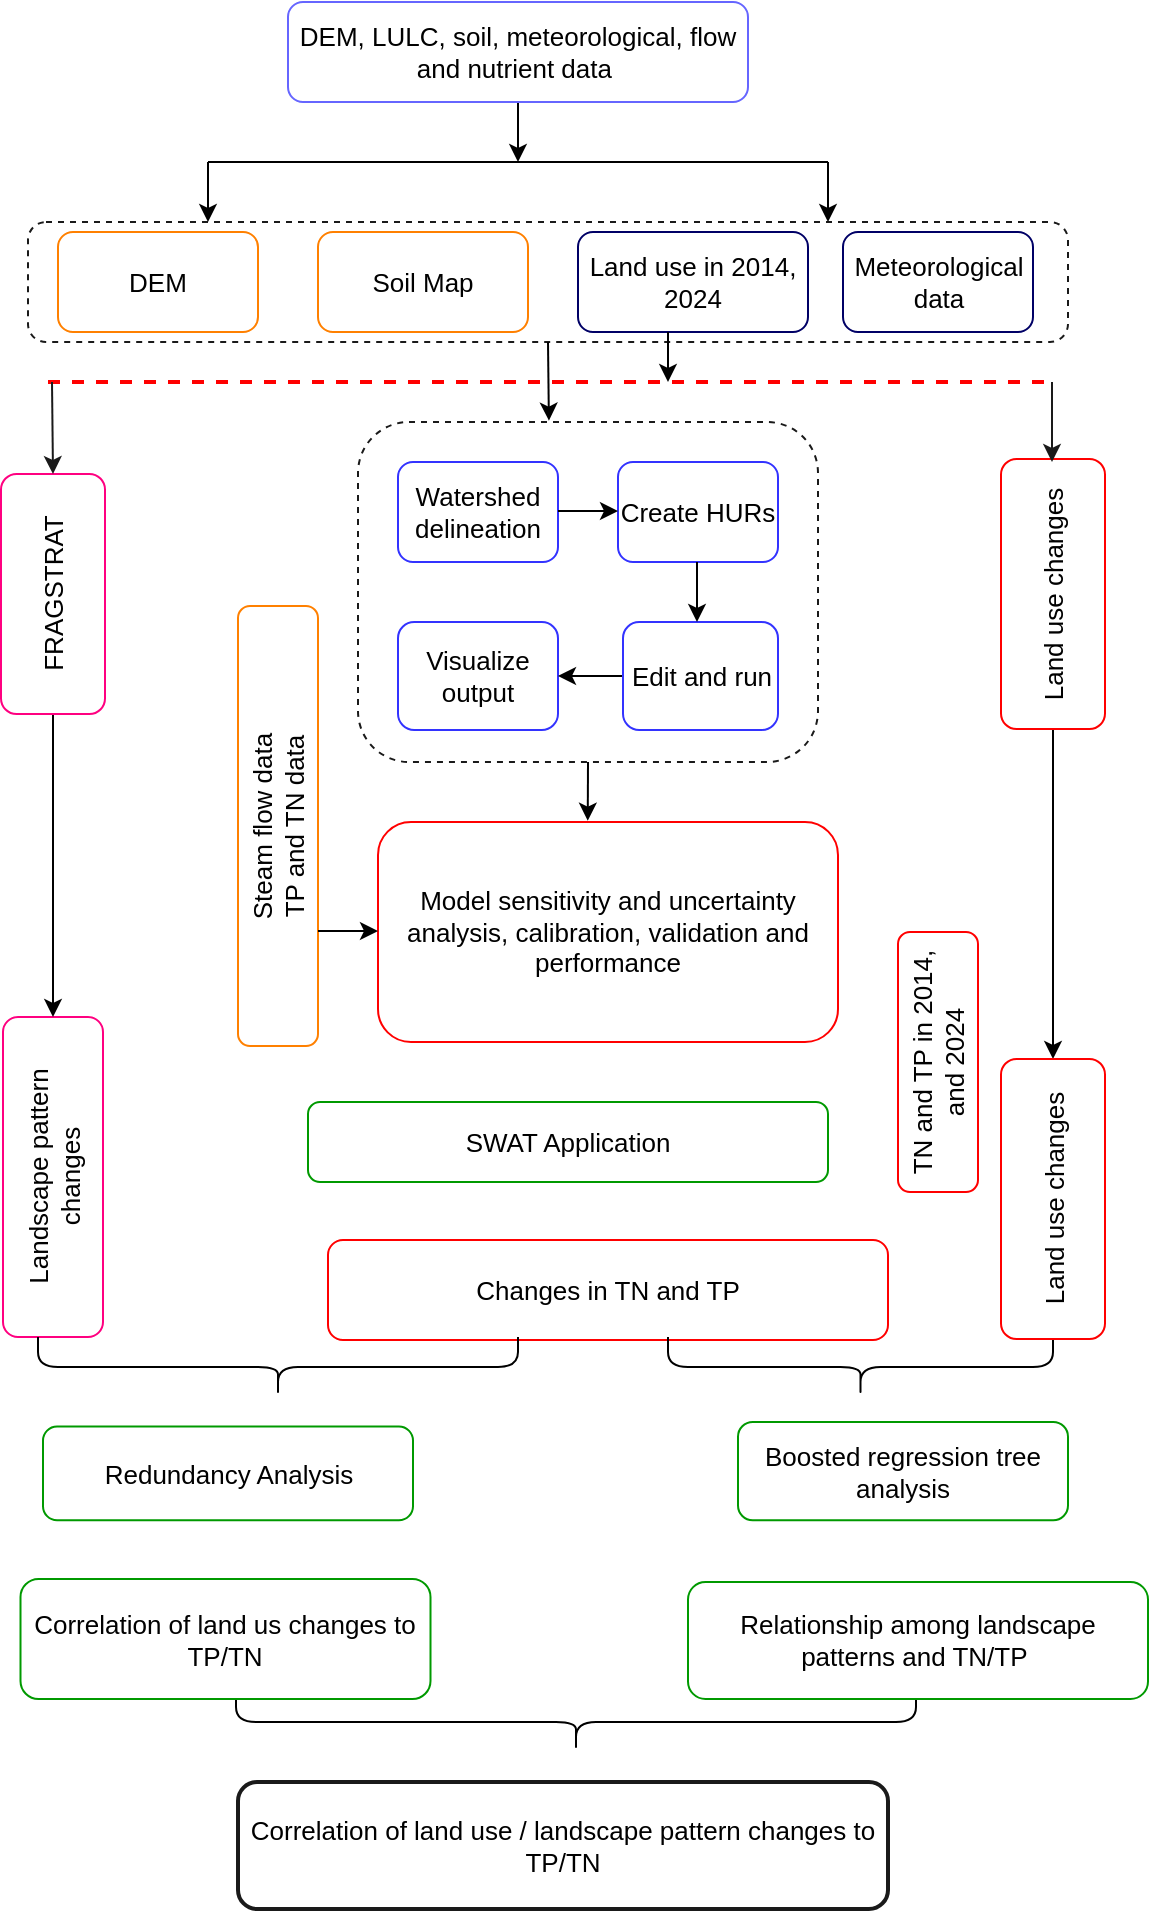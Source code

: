 <mxfile version="24.7.16">
  <diagram name="Page-1" id="q1SrvqOMJQUruvQINd5Y">
    <mxGraphModel dx="1032" dy="501" grid="1" gridSize="10" guides="1" tooltips="1" connect="1" arrows="1" fold="1" page="1" pageScale="1" pageWidth="827" pageHeight="1169" math="0" shadow="0">
      <root>
        <mxCell id="0" />
        <mxCell id="1" parent="0" />
        <mxCell id="NQC0zaJRsaxivw5q0Agu-12" value="" style="rounded=1;whiteSpace=wrap;html=1;strokeColor=#1A1A1A;dashed=1;" vertex="1" parent="1">
          <mxGeometry x="170" y="200" width="520" height="60" as="geometry" />
        </mxCell>
        <mxCell id="NQC0zaJRsaxivw5q0Agu-17" style="edgeStyle=orthogonalEdgeStyle;rounded=0;orthogonalLoop=1;jettySize=auto;html=1;exitX=0.5;exitY=1;exitDx=0;exitDy=0;" edge="1" parent="1" source="NQC0zaJRsaxivw5q0Agu-1">
          <mxGeometry relative="1" as="geometry">
            <mxPoint x="415" y="170" as="targetPoint" />
          </mxGeometry>
        </mxCell>
        <mxCell id="NQC0zaJRsaxivw5q0Agu-1" value="&lt;font style=&quot;font-size: 13px;&quot;&gt;DEM, LULC, soil, meteorological, flow and nutrient data&amp;nbsp;&lt;/font&gt;" style="rounded=1;whiteSpace=wrap;html=1;strokeColor=#6666FF;" vertex="1" parent="1">
          <mxGeometry x="300" y="90" width="230" height="50" as="geometry" />
        </mxCell>
        <mxCell id="NQC0zaJRsaxivw5q0Agu-8" value="&lt;font style=&quot;font-size: 13px;&quot;&gt;DEM&lt;/font&gt;" style="rounded=1;whiteSpace=wrap;html=1;strokeColor=#FF8000;" vertex="1" parent="1">
          <mxGeometry x="185" y="205" width="100" height="50" as="geometry" />
        </mxCell>
        <mxCell id="NQC0zaJRsaxivw5q0Agu-10" value="" style="endArrow=none;html=1;rounded=0;" edge="1" parent="1">
          <mxGeometry width="50" height="50" relative="1" as="geometry">
            <mxPoint x="260" y="170" as="sourcePoint" />
            <mxPoint x="570" y="170" as="targetPoint" />
          </mxGeometry>
        </mxCell>
        <mxCell id="NQC0zaJRsaxivw5q0Agu-11" style="edgeStyle=orthogonalEdgeStyle;rounded=0;orthogonalLoop=1;jettySize=auto;html=1;exitX=0.5;exitY=1;exitDx=0;exitDy=0;" edge="1" parent="1">
          <mxGeometry relative="1" as="geometry">
            <mxPoint x="260" y="200" as="targetPoint" />
            <mxPoint x="260" y="170" as="sourcePoint" />
          </mxGeometry>
        </mxCell>
        <mxCell id="NQC0zaJRsaxivw5q0Agu-13" value="&lt;font style=&quot;font-size: 13px;&quot;&gt;Soil Map&lt;/font&gt;" style="rounded=1;whiteSpace=wrap;html=1;strokeColor=#FF8000;" vertex="1" parent="1">
          <mxGeometry x="315" y="205" width="105" height="50" as="geometry" />
        </mxCell>
        <mxCell id="NQC0zaJRsaxivw5q0Agu-14" value="&lt;font style=&quot;font-size: 13px;&quot;&gt;Land use in 2014, 2024&lt;/font&gt;" style="rounded=1;whiteSpace=wrap;html=1;strokeColor=#000066;" vertex="1" parent="1">
          <mxGeometry x="445" y="205" width="115" height="50" as="geometry" />
        </mxCell>
        <mxCell id="NQC0zaJRsaxivw5q0Agu-15" value="&lt;font style=&quot;font-size: 13px;&quot;&gt;Meteorological data&lt;/font&gt;" style="rounded=1;whiteSpace=wrap;html=1;strokeColor=#000066;" vertex="1" parent="1">
          <mxGeometry x="577.5" y="205" width="95" height="50" as="geometry" />
        </mxCell>
        <mxCell id="NQC0zaJRsaxivw5q0Agu-16" style="edgeStyle=orthogonalEdgeStyle;rounded=0;orthogonalLoop=1;jettySize=auto;html=1;exitX=0.5;exitY=1;exitDx=0;exitDy=0;" edge="1" parent="1">
          <mxGeometry relative="1" as="geometry">
            <mxPoint x="570" y="200" as="targetPoint" />
            <mxPoint x="570" y="170" as="sourcePoint" />
          </mxGeometry>
        </mxCell>
        <mxCell id="NQC0zaJRsaxivw5q0Agu-18" value="" style="rounded=1;whiteSpace=wrap;html=1;strokeColor=#1A1A1A;dashed=1;" vertex="1" parent="1">
          <mxGeometry x="335" y="300" width="230" height="170" as="geometry" />
        </mxCell>
        <mxCell id="NQC0zaJRsaxivw5q0Agu-19" value="&lt;font style=&quot;font-size: 13px;&quot;&gt;Watershed delineation&lt;/font&gt;" style="rounded=1;whiteSpace=wrap;html=1;strokeColor=#3333FF;" vertex="1" parent="1">
          <mxGeometry x="355" y="320" width="80" height="50" as="geometry" />
        </mxCell>
        <mxCell id="NQC0zaJRsaxivw5q0Agu-20" value="&lt;font style=&quot;font-size: 13px;&quot;&gt;Create HURs&lt;/font&gt;" style="rounded=1;whiteSpace=wrap;html=1;strokeColor=#3333FF;" vertex="1" parent="1">
          <mxGeometry x="465" y="320" width="80" height="50" as="geometry" />
        </mxCell>
        <mxCell id="NQC0zaJRsaxivw5q0Agu-21" value="&lt;font style=&quot;font-size: 13px;&quot;&gt;Visualize output&lt;/font&gt;" style="rounded=1;whiteSpace=wrap;html=1;strokeColor=#3333FF;" vertex="1" parent="1">
          <mxGeometry x="355" y="400" width="80" height="54" as="geometry" />
        </mxCell>
        <mxCell id="NQC0zaJRsaxivw5q0Agu-30" style="edgeStyle=orthogonalEdgeStyle;rounded=0;orthogonalLoop=1;jettySize=auto;html=1;exitX=0;exitY=0.5;exitDx=0;exitDy=0;entryX=1;entryY=0.5;entryDx=0;entryDy=0;" edge="1" parent="1" source="NQC0zaJRsaxivw5q0Agu-22" target="NQC0zaJRsaxivw5q0Agu-21">
          <mxGeometry relative="1" as="geometry" />
        </mxCell>
        <mxCell id="NQC0zaJRsaxivw5q0Agu-22" value="&lt;font style=&quot;font-size: 13px;&quot;&gt;Edit and run&lt;/font&gt;" style="rounded=1;whiteSpace=wrap;html=1;strokeColor=#3333FF;" vertex="1" parent="1">
          <mxGeometry x="467.5" y="400" width="77.5" height="54" as="geometry" />
        </mxCell>
        <mxCell id="NQC0zaJRsaxivw5q0Agu-24" style="edgeStyle=orthogonalEdgeStyle;rounded=0;orthogonalLoop=1;jettySize=auto;html=1;exitX=0.5;exitY=1;exitDx=0;exitDy=0;" edge="1" parent="1">
          <mxGeometry relative="1" as="geometry">
            <mxPoint x="465" y="344.5" as="targetPoint" />
            <mxPoint x="435" y="344.5" as="sourcePoint" />
          </mxGeometry>
        </mxCell>
        <mxCell id="NQC0zaJRsaxivw5q0Agu-25" style="edgeStyle=orthogonalEdgeStyle;rounded=0;orthogonalLoop=1;jettySize=auto;html=1;exitX=0.5;exitY=1;exitDx=0;exitDy=0;" edge="1" parent="1">
          <mxGeometry relative="1" as="geometry">
            <mxPoint x="504.5" y="400" as="targetPoint" />
            <mxPoint x="504.5" y="370" as="sourcePoint" />
          </mxGeometry>
        </mxCell>
        <mxCell id="NQC0zaJRsaxivw5q0Agu-31" value="&lt;font style=&quot;font-size: 13px;&quot;&gt;Model sensitivity and uncertainty analysis, calibration, validation and performance&lt;/font&gt;" style="rounded=1;whiteSpace=wrap;html=1;strokeColor=#FF0000;" vertex="1" parent="1">
          <mxGeometry x="345" y="500" width="230" height="110" as="geometry" />
        </mxCell>
        <mxCell id="NQC0zaJRsaxivw5q0Agu-32" value="&lt;font style=&quot;font-size: 13px;&quot;&gt;SWAT Application&lt;/font&gt;" style="rounded=1;whiteSpace=wrap;html=1;strokeColor=#009900;" vertex="1" parent="1">
          <mxGeometry x="310" y="640" width="260" height="40" as="geometry" />
        </mxCell>
        <mxCell id="NQC0zaJRsaxivw5q0Agu-33" value="&lt;font style=&quot;font-size: 13px;&quot;&gt;Changes in TN and TP&lt;/font&gt;" style="rounded=1;whiteSpace=wrap;html=1;strokeColor=#FF0000;" vertex="1" parent="1">
          <mxGeometry x="320" y="709" width="280" height="50" as="geometry" />
        </mxCell>
        <mxCell id="NQC0zaJRsaxivw5q0Agu-89" style="edgeStyle=orthogonalEdgeStyle;rounded=0;orthogonalLoop=1;jettySize=auto;html=1;exitX=0;exitY=0.5;exitDx=0;exitDy=0;entryX=1;entryY=0.5;entryDx=0;entryDy=0;" edge="1" parent="1" source="NQC0zaJRsaxivw5q0Agu-34" target="NQC0zaJRsaxivw5q0Agu-78">
          <mxGeometry relative="1" as="geometry" />
        </mxCell>
        <mxCell id="NQC0zaJRsaxivw5q0Agu-34" value="&lt;font style=&quot;font-size: 13px;&quot;&gt;Land use changes&lt;/font&gt;" style="rounded=1;whiteSpace=wrap;html=1;strokeColor=#FF0000;rotation=-90;" vertex="1" parent="1">
          <mxGeometry x="615" y="360" width="135" height="52" as="geometry" />
        </mxCell>
        <mxCell id="NQC0zaJRsaxivw5q0Agu-35" style="edgeStyle=orthogonalEdgeStyle;rounded=0;orthogonalLoop=1;jettySize=auto;html=1;exitX=0.5;exitY=1;exitDx=0;exitDy=0;entryX=0.456;entryY=-0.006;entryDx=0;entryDy=0;entryPerimeter=0;" edge="1" parent="1" source="NQC0zaJRsaxivw5q0Agu-18" target="NQC0zaJRsaxivw5q0Agu-31">
          <mxGeometry relative="1" as="geometry" />
        </mxCell>
        <mxCell id="NQC0zaJRsaxivw5q0Agu-36" value="&lt;font style=&quot;font-size: 13px;&quot;&gt;Steam flow data&lt;/font&gt;&lt;div&gt;&lt;span style=&quot;font-size: 13px;&quot;&gt;TP and TN data&lt;/span&gt;&lt;/div&gt;" style="rounded=1;whiteSpace=wrap;html=1;strokeColor=#FF8000;rotation=-90;" vertex="1" parent="1">
          <mxGeometry x="185" y="482" width="220" height="40" as="geometry" />
        </mxCell>
        <mxCell id="NQC0zaJRsaxivw5q0Agu-42" value="&lt;font style=&quot;font-size: 13px;&quot;&gt;Landscape pattern changes&lt;/font&gt;" style="rounded=1;whiteSpace=wrap;html=1;strokeColor=#FF0080;rotation=-90;" vertex="1" parent="1">
          <mxGeometry x="102.5" y="652.5" width="160" height="50" as="geometry" />
        </mxCell>
        <mxCell id="NQC0zaJRsaxivw5q0Agu-90" style="edgeStyle=orthogonalEdgeStyle;rounded=0;orthogonalLoop=1;jettySize=auto;html=1;exitX=0;exitY=0.5;exitDx=0;exitDy=0;entryX=1;entryY=0.5;entryDx=0;entryDy=0;" edge="1" parent="1" source="NQC0zaJRsaxivw5q0Agu-43" target="NQC0zaJRsaxivw5q0Agu-42">
          <mxGeometry relative="1" as="geometry" />
        </mxCell>
        <mxCell id="NQC0zaJRsaxivw5q0Agu-43" value="&lt;font style=&quot;font-size: 13px;&quot;&gt;FRAGSTRAT&lt;/font&gt;" style="rounded=1;whiteSpace=wrap;html=1;strokeColor=#FF0080;rotation=-90;" vertex="1" parent="1">
          <mxGeometry x="122.5" y="360" width="120" height="52" as="geometry" />
        </mxCell>
        <mxCell id="NQC0zaJRsaxivw5q0Agu-51" value="" style="endArrow=classic;html=1;rounded=0;" edge="1" parent="1">
          <mxGeometry width="50" height="50" relative="1" as="geometry">
            <mxPoint x="315" y="554.5" as="sourcePoint" />
            <mxPoint x="345" y="554.5" as="targetPoint" />
          </mxGeometry>
        </mxCell>
        <mxCell id="NQC0zaJRsaxivw5q0Agu-57" value="" style="shape=curlyBracket;whiteSpace=wrap;html=1;rounded=1;flipH=1;labelPosition=right;verticalLabelPosition=middle;align=left;verticalAlign=middle;size=0.5;rotation=90;" vertex="1" parent="1">
          <mxGeometry x="429" y="780" width="30" height="340" as="geometry" />
        </mxCell>
        <mxCell id="NQC0zaJRsaxivw5q0Agu-61" value="&lt;font style=&quot;font-size: 13px;&quot;&gt;TN and TP in 2014, and 2024&lt;/font&gt;" style="rounded=1;whiteSpace=wrap;html=1;strokeColor=#FF0000;rotation=-90;" vertex="1" parent="1">
          <mxGeometry x="560" y="600" width="130" height="40" as="geometry" />
        </mxCell>
        <mxCell id="NQC0zaJRsaxivw5q0Agu-64" value="&lt;font style=&quot;font-size: 13px;&quot;&gt;Redundancy Analysis&lt;/font&gt;" style="rounded=1;whiteSpace=wrap;html=1;strokeColor=#009900;" vertex="1" parent="1">
          <mxGeometry x="177.5" y="802.24" width="185" height="46.88" as="geometry" />
        </mxCell>
        <mxCell id="NQC0zaJRsaxivw5q0Agu-65" value="&lt;font style=&quot;font-size: 13px;&quot;&gt;Boosted regression tree analysis&lt;/font&gt;" style="rounded=1;whiteSpace=wrap;html=1;strokeColor=#009900;" vertex="1" parent="1">
          <mxGeometry x="525" y="800.0" width="165" height="49.12" as="geometry" />
        </mxCell>
        <mxCell id="NQC0zaJRsaxivw5q0Agu-66" value="&lt;font style=&quot;font-size: 13px;&quot;&gt;Correlation of land us changes to TP/TN&lt;/font&gt;" style="rounded=1;whiteSpace=wrap;html=1;strokeColor=#009900;" vertex="1" parent="1">
          <mxGeometry x="166.25" y="878.5" width="205" height="60" as="geometry" />
        </mxCell>
        <mxCell id="NQC0zaJRsaxivw5q0Agu-67" value="&lt;font style=&quot;font-size: 13px;&quot;&gt;Relationship among landscape patterns and TN/TP&amp;nbsp;&lt;/font&gt;" style="rounded=1;whiteSpace=wrap;html=1;strokeColor=#009900;" vertex="1" parent="1">
          <mxGeometry x="500" y="880" width="230" height="58.5" as="geometry" />
        </mxCell>
        <mxCell id="NQC0zaJRsaxivw5q0Agu-71" value="&lt;font style=&quot;font-size: 13px;&quot;&gt;Correlation of land use / landscape pattern changes to TP/TN&lt;/font&gt;" style="rounded=1;whiteSpace=wrap;html=1;strokeColor=#1A1A1A;strokeWidth=2;" vertex="1" parent="1">
          <mxGeometry x="275" y="980" width="325" height="63.5" as="geometry" />
        </mxCell>
        <mxCell id="NQC0zaJRsaxivw5q0Agu-72" value="" style="shape=curlyBracket;whiteSpace=wrap;html=1;rounded=1;flipH=1;labelPosition=right;verticalLabelPosition=middle;align=left;verticalAlign=middle;size=0.5;rotation=90;" vertex="1" parent="1">
          <mxGeometry x="571.25" y="676.25" width="30" height="192.5" as="geometry" />
        </mxCell>
        <mxCell id="NQC0zaJRsaxivw5q0Agu-78" value="&lt;font style=&quot;font-size: 13px;&quot;&gt;Land use changes&lt;/font&gt;" style="rounded=1;whiteSpace=wrap;html=1;strokeColor=#FF0000;rotation=-90;" vertex="1" parent="1">
          <mxGeometry x="612.5" y="662.5" width="140" height="52" as="geometry" />
        </mxCell>
        <mxCell id="NQC0zaJRsaxivw5q0Agu-79" value="" style="shape=curlyBracket;whiteSpace=wrap;html=1;rounded=1;flipH=1;labelPosition=right;verticalLabelPosition=middle;align=left;verticalAlign=middle;size=0.5;rotation=90;" vertex="1" parent="1">
          <mxGeometry x="280" y="652.5" width="30" height="240" as="geometry" />
        </mxCell>
        <mxCell id="NQC0zaJRsaxivw5q0Agu-80" style="edgeStyle=orthogonalEdgeStyle;rounded=0;orthogonalLoop=1;jettySize=auto;html=1;exitX=0.5;exitY=1;exitDx=0;exitDy=0;entryX=0.415;entryY=-0.004;entryDx=0;entryDy=0;entryPerimeter=0;" edge="1" parent="1" source="NQC0zaJRsaxivw5q0Agu-12" target="NQC0zaJRsaxivw5q0Agu-18">
          <mxGeometry relative="1" as="geometry" />
        </mxCell>
        <mxCell id="NQC0zaJRsaxivw5q0Agu-83" value="" style="endArrow=classic;html=1;rounded=0;strokeColor=#1A1A1A;" edge="1" parent="1">
          <mxGeometry width="50" height="50" relative="1" as="geometry">
            <mxPoint x="682" y="280" as="sourcePoint" />
            <mxPoint x="682" y="320" as="targetPoint" />
          </mxGeometry>
        </mxCell>
        <mxCell id="NQC0zaJRsaxivw5q0Agu-85" value="" style="endArrow=classic;html=1;rounded=0;" edge="1" parent="1">
          <mxGeometry width="50" height="50" relative="1" as="geometry">
            <mxPoint x="490" y="255" as="sourcePoint" />
            <mxPoint x="490" y="280" as="targetPoint" />
          </mxGeometry>
        </mxCell>
        <mxCell id="NQC0zaJRsaxivw5q0Agu-87" value="" style="endArrow=none;html=1;rounded=0;dashed=1;strokeWidth=2;strokeColor=#FF0000;" edge="1" parent="1">
          <mxGeometry width="50" height="50" relative="1" as="geometry">
            <mxPoint x="180" y="280" as="sourcePoint" />
            <mxPoint x="680" y="280" as="targetPoint" />
          </mxGeometry>
        </mxCell>
        <mxCell id="NQC0zaJRsaxivw5q0Agu-88" value="" style="endArrow=classic;html=1;rounded=0;entryX=1;entryY=0.5;entryDx=0;entryDy=0;strokeColor=#1A1A1A;" edge="1" parent="1" target="NQC0zaJRsaxivw5q0Agu-43">
          <mxGeometry width="50" height="50" relative="1" as="geometry">
            <mxPoint x="182" y="280" as="sourcePoint" />
            <mxPoint x="180" y="320" as="targetPoint" />
          </mxGeometry>
        </mxCell>
      </root>
    </mxGraphModel>
  </diagram>
</mxfile>
